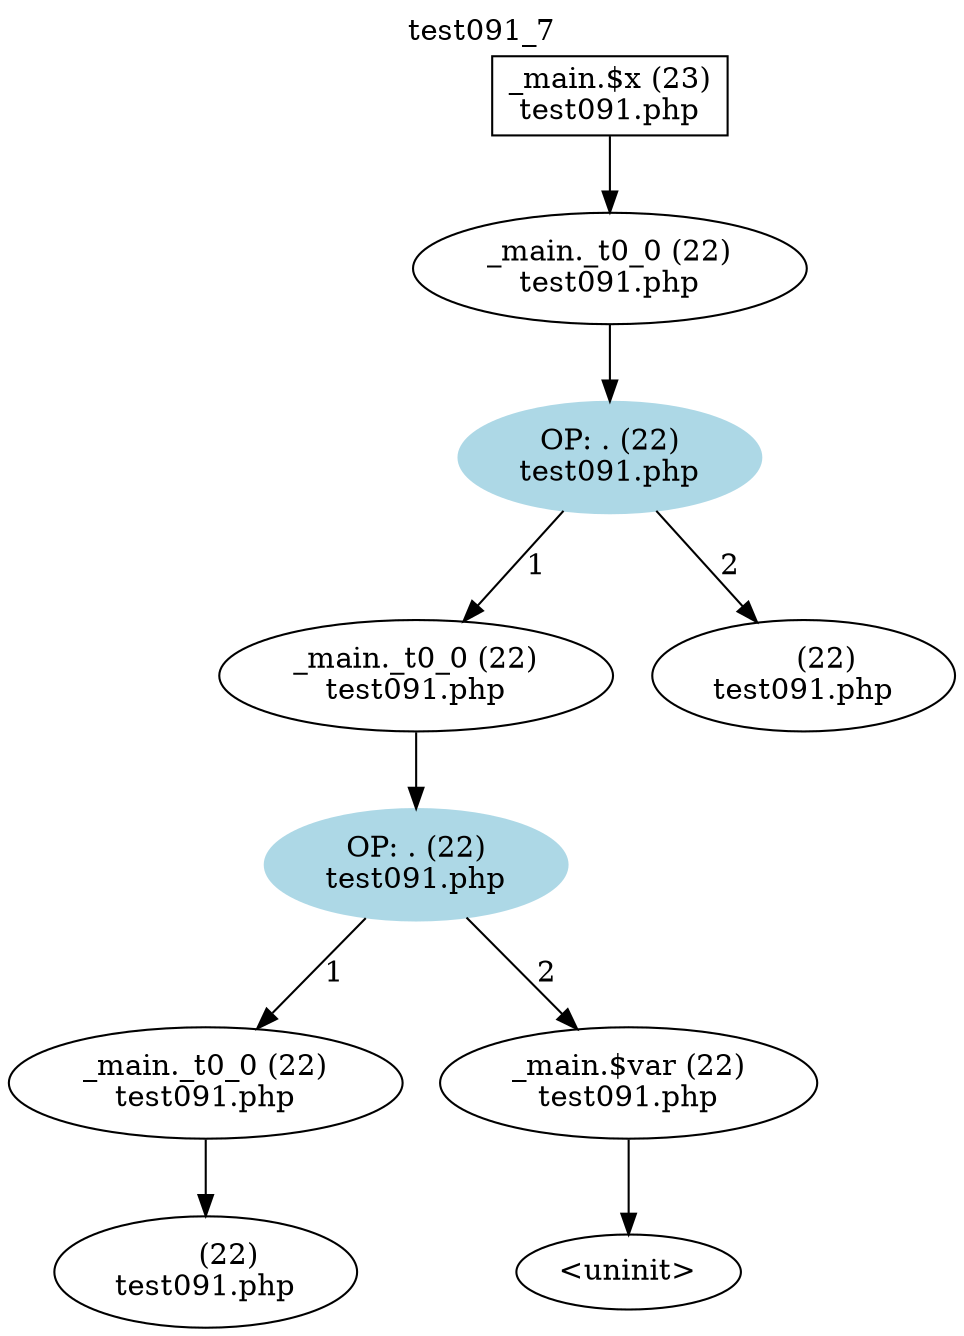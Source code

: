 digraph cfg {
  label="test091_7";
  labelloc=t;
  n1 [shape=box, label="_main.$x (23)\ntest091.php"];
  n2 [shape=ellipse, label="_main._t0_0 (22)\ntest091.php"];
  n3 [shape=ellipse, label="OP: . (22)\ntest091.php",style=filled,color=lightblue];
  n4 [shape=ellipse, label="_main._t0_0 (22)\ntest091.php"];
  n5 [shape=ellipse, label="     (22)\ntest091.php"];
  n6 [shape=ellipse, label="OP: . (22)\ntest091.php",style=filled,color=lightblue];
  n7 [shape=ellipse, label="_main._t0_0 (22)\ntest091.php"];
  n8 [shape=ellipse, label="_main.$var (22)\ntest091.php"];
  n9 [shape=ellipse, label="     (22)\ntest091.php"];
  n10 [shape=ellipse, label="<uninit>"];
  n1 -> n2;
  n2 -> n3;
  n3 -> n4[label="1"];
  n3 -> n5[label="2"];
  n4 -> n6;
  n6 -> n7[label="1"];
  n6 -> n8[label="2"];
  n7 -> n9;
  n8 -> n10;
}

